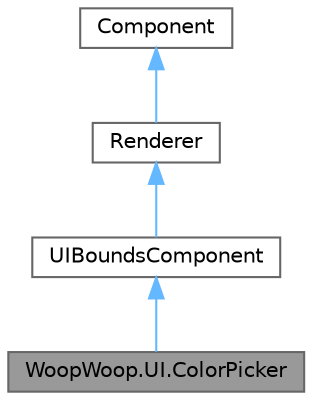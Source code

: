 digraph "WoopWoop.UI.ColorPicker"
{
 // LATEX_PDF_SIZE
  bgcolor="transparent";
  edge [fontname=Helvetica,fontsize=10,labelfontname=Helvetica,labelfontsize=10];
  node [fontname=Helvetica,fontsize=10,shape=box,height=0.2,width=0.4];
  Node1 [id="Node000001",label="WoopWoop.UI.ColorPicker",height=0.2,width=0.4,color="gray40", fillcolor="grey60", style="filled", fontcolor="black",tooltip=" "];
  Node2 -> Node1 [id="edge1_Node000001_Node000002",dir="back",color="steelblue1",style="solid",tooltip=" "];
  Node2 [id="Node000002",label="UIBoundsComponent",height=0.2,width=0.4,color="gray40", fillcolor="white", style="filled",URL="$class_woop_woop_1_1_u_i_1_1_u_i_bounds_component.html",tooltip=" "];
  Node3 -> Node2 [id="edge2_Node000002_Node000003",dir="back",color="steelblue1",style="solid",tooltip=" "];
  Node3 [id="Node000003",label="Renderer",height=0.2,width=0.4,color="gray40", fillcolor="white", style="filled",URL="$class_woop_woop_1_1_renderer.html",tooltip=" "];
  Node4 -> Node3 [id="edge3_Node000003_Node000004",dir="back",color="steelblue1",style="solid",tooltip=" "];
  Node4 [id="Node000004",label="Component",height=0.2,width=0.4,color="gray40", fillcolor="white", style="filled",URL="$class_woop_woop_1_1_component.html",tooltip="Represents a component that can be attached to an entity in the game world."];
}
